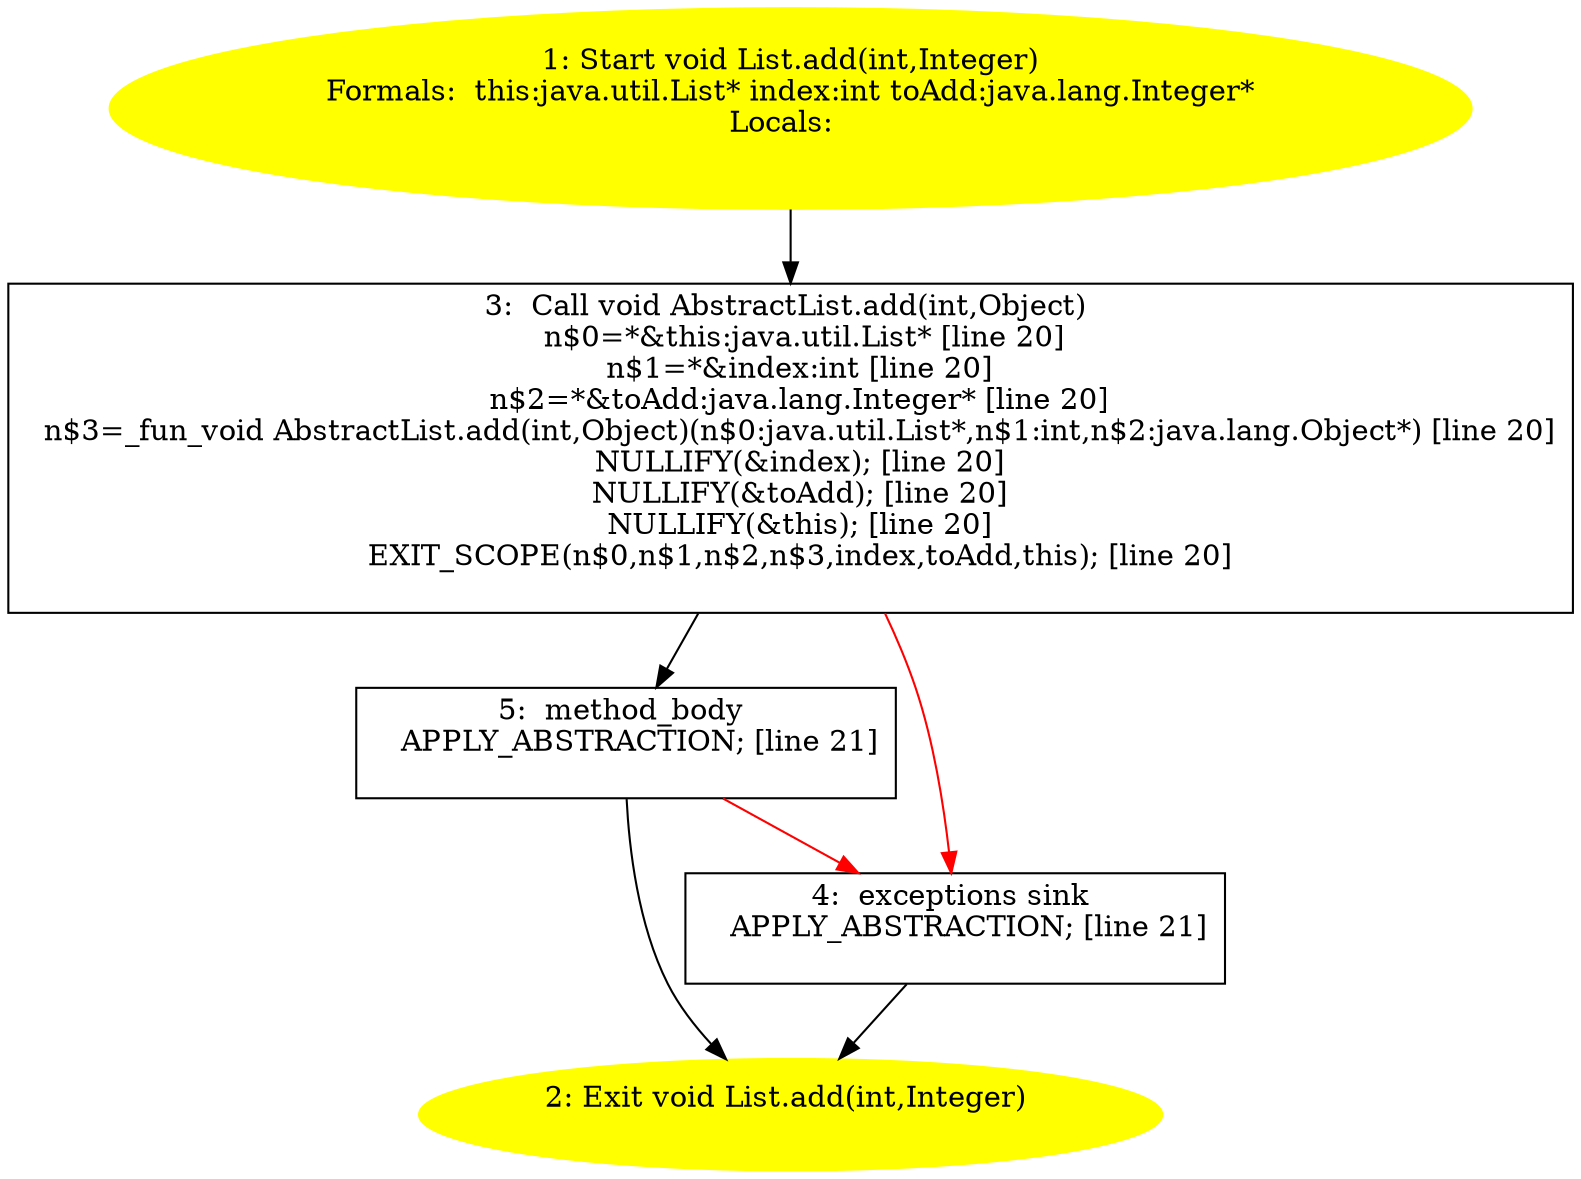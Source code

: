 /* @generated */
digraph cfg {
"java.util.List.add(int,java.lang.Integer):void.6892cdbea6a6710761dfdbafe69df929_1" [label="1: Start void List.add(int,Integer)\nFormals:  this:java.util.List* index:int toAdd:java.lang.Integer*\nLocals:  \n  " color=yellow style=filled]
	

	 "java.util.List.add(int,java.lang.Integer):void.6892cdbea6a6710761dfdbafe69df929_1" -> "java.util.List.add(int,java.lang.Integer):void.6892cdbea6a6710761dfdbafe69df929_3" ;
"java.util.List.add(int,java.lang.Integer):void.6892cdbea6a6710761dfdbafe69df929_2" [label="2: Exit void List.add(int,Integer) \n  " color=yellow style=filled]
	

"java.util.List.add(int,java.lang.Integer):void.6892cdbea6a6710761dfdbafe69df929_3" [label="3:  Call void AbstractList.add(int,Object) \n   n$0=*&this:java.util.List* [line 20]\n  n$1=*&index:int [line 20]\n  n$2=*&toAdd:java.lang.Integer* [line 20]\n  n$3=_fun_void AbstractList.add(int,Object)(n$0:java.util.List*,n$1:int,n$2:java.lang.Object*) [line 20]\n  NULLIFY(&index); [line 20]\n  NULLIFY(&toAdd); [line 20]\n  NULLIFY(&this); [line 20]\n  EXIT_SCOPE(n$0,n$1,n$2,n$3,index,toAdd,this); [line 20]\n " shape="box"]
	

	 "java.util.List.add(int,java.lang.Integer):void.6892cdbea6a6710761dfdbafe69df929_3" -> "java.util.List.add(int,java.lang.Integer):void.6892cdbea6a6710761dfdbafe69df929_5" ;
	 "java.util.List.add(int,java.lang.Integer):void.6892cdbea6a6710761dfdbafe69df929_3" -> "java.util.List.add(int,java.lang.Integer):void.6892cdbea6a6710761dfdbafe69df929_4" [color="red" ];
"java.util.List.add(int,java.lang.Integer):void.6892cdbea6a6710761dfdbafe69df929_4" [label="4:  exceptions sink \n   APPLY_ABSTRACTION; [line 21]\n " shape="box"]
	

	 "java.util.List.add(int,java.lang.Integer):void.6892cdbea6a6710761dfdbafe69df929_4" -> "java.util.List.add(int,java.lang.Integer):void.6892cdbea6a6710761dfdbafe69df929_2" ;
"java.util.List.add(int,java.lang.Integer):void.6892cdbea6a6710761dfdbafe69df929_5" [label="5:  method_body \n   APPLY_ABSTRACTION; [line 21]\n " shape="box"]
	

	 "java.util.List.add(int,java.lang.Integer):void.6892cdbea6a6710761dfdbafe69df929_5" -> "java.util.List.add(int,java.lang.Integer):void.6892cdbea6a6710761dfdbafe69df929_2" ;
	 "java.util.List.add(int,java.lang.Integer):void.6892cdbea6a6710761dfdbafe69df929_5" -> "java.util.List.add(int,java.lang.Integer):void.6892cdbea6a6710761dfdbafe69df929_4" [color="red" ];
}
